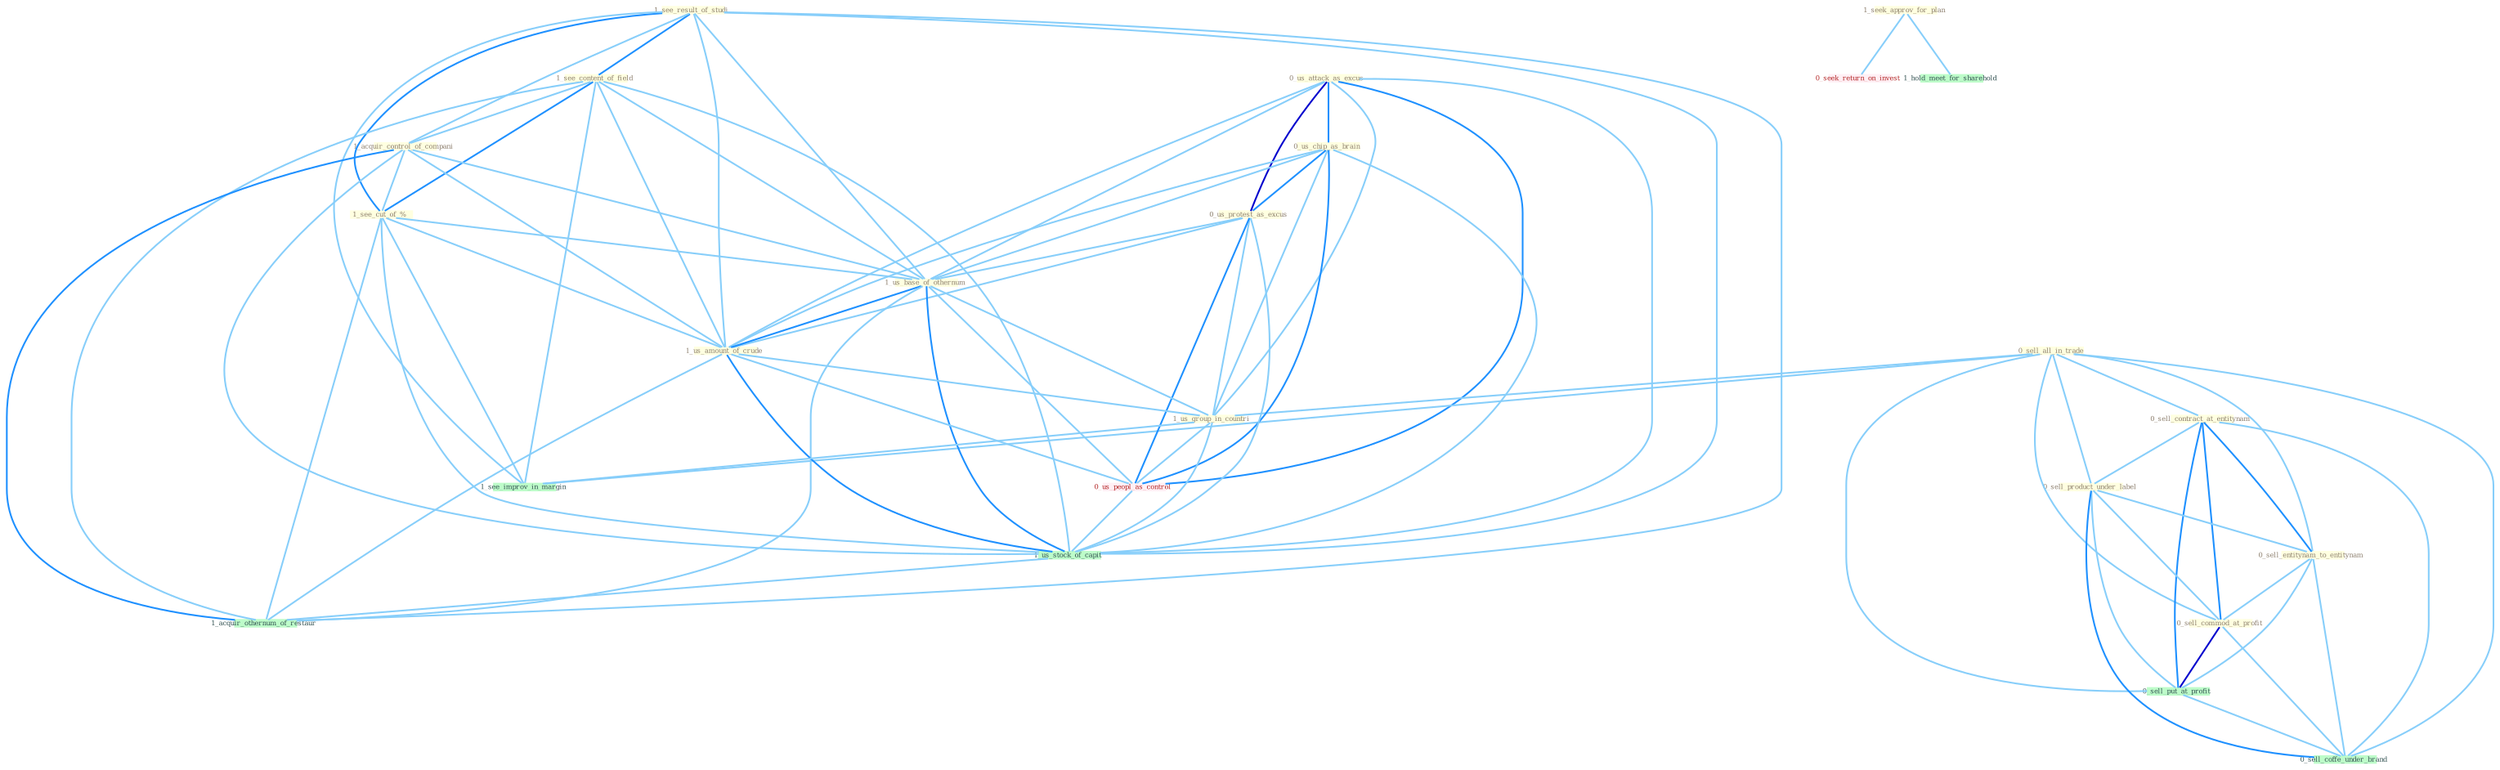 Graph G{ 
    node
    [shape=polygon,style=filled,width=.5,height=.06,color="#BDFCC9",fixedsize=true,fontsize=4,
    fontcolor="#2f4f4f"];
    {node
    [color="#ffffe0", fontcolor="#8b7d6b"] "0_us_attack_as_excus " "0_sell_all_in_trade " "1_see_result_of_studi " "1_see_content_of_field " "0_sell_contract_at_entitynam " "0_sell_product_under_label " "1_acquir_control_of_compani " "1_seek_approv_for_plan " "0_us_chip_as_brain " "0_sell_entitynam_to_entitynam " "0_us_protest_as_excus " "1_see_cut_of_% " "1_us_base_of_othernum " "1_us_amount_of_crude " "0_sell_commod_at_profit " "1_us_group_in_countri "}
{node [color="#fff0f5", fontcolor="#b22222"] "0_us_peopl_as_control " "0_seek_return_on_invest "}
edge [color="#B0E2FF"];

	"0_us_attack_as_excus " -- "0_us_chip_as_brain " [w="2", color="#1e90ff" , len=0.8];
	"0_us_attack_as_excus " -- "0_us_protest_as_excus " [w="3", color="#0000cd" , len=0.6];
	"0_us_attack_as_excus " -- "1_us_base_of_othernum " [w="1", color="#87cefa" ];
	"0_us_attack_as_excus " -- "1_us_amount_of_crude " [w="1", color="#87cefa" ];
	"0_us_attack_as_excus " -- "1_us_group_in_countri " [w="1", color="#87cefa" ];
	"0_us_attack_as_excus " -- "0_us_peopl_as_control " [w="2", color="#1e90ff" , len=0.8];
	"0_us_attack_as_excus " -- "1_us_stock_of_capit " [w="1", color="#87cefa" ];
	"0_sell_all_in_trade " -- "0_sell_contract_at_entitynam " [w="1", color="#87cefa" ];
	"0_sell_all_in_trade " -- "0_sell_product_under_label " [w="1", color="#87cefa" ];
	"0_sell_all_in_trade " -- "0_sell_entitynam_to_entitynam " [w="1", color="#87cefa" ];
	"0_sell_all_in_trade " -- "0_sell_commod_at_profit " [w="1", color="#87cefa" ];
	"0_sell_all_in_trade " -- "1_us_group_in_countri " [w="1", color="#87cefa" ];
	"0_sell_all_in_trade " -- "0_sell_put_at_profit " [w="1", color="#87cefa" ];
	"0_sell_all_in_trade " -- "1_see_improv_in_margin " [w="1", color="#87cefa" ];
	"0_sell_all_in_trade " -- "0_sell_coffe_under_brand " [w="1", color="#87cefa" ];
	"1_see_result_of_studi " -- "1_see_content_of_field " [w="2", color="#1e90ff" , len=0.8];
	"1_see_result_of_studi " -- "1_acquir_control_of_compani " [w="1", color="#87cefa" ];
	"1_see_result_of_studi " -- "1_see_cut_of_% " [w="2", color="#1e90ff" , len=0.8];
	"1_see_result_of_studi " -- "1_us_base_of_othernum " [w="1", color="#87cefa" ];
	"1_see_result_of_studi " -- "1_us_amount_of_crude " [w="1", color="#87cefa" ];
	"1_see_result_of_studi " -- "1_us_stock_of_capit " [w="1", color="#87cefa" ];
	"1_see_result_of_studi " -- "1_see_improv_in_margin " [w="1", color="#87cefa" ];
	"1_see_result_of_studi " -- "1_acquir_othernum_of_restaur " [w="1", color="#87cefa" ];
	"1_see_content_of_field " -- "1_acquir_control_of_compani " [w="1", color="#87cefa" ];
	"1_see_content_of_field " -- "1_see_cut_of_% " [w="2", color="#1e90ff" , len=0.8];
	"1_see_content_of_field " -- "1_us_base_of_othernum " [w="1", color="#87cefa" ];
	"1_see_content_of_field " -- "1_us_amount_of_crude " [w="1", color="#87cefa" ];
	"1_see_content_of_field " -- "1_us_stock_of_capit " [w="1", color="#87cefa" ];
	"1_see_content_of_field " -- "1_see_improv_in_margin " [w="1", color="#87cefa" ];
	"1_see_content_of_field " -- "1_acquir_othernum_of_restaur " [w="1", color="#87cefa" ];
	"0_sell_contract_at_entitynam " -- "0_sell_product_under_label " [w="1", color="#87cefa" ];
	"0_sell_contract_at_entitynam " -- "0_sell_entitynam_to_entitynam " [w="2", color="#1e90ff" , len=0.8];
	"0_sell_contract_at_entitynam " -- "0_sell_commod_at_profit " [w="2", color="#1e90ff" , len=0.8];
	"0_sell_contract_at_entitynam " -- "0_sell_put_at_profit " [w="2", color="#1e90ff" , len=0.8];
	"0_sell_contract_at_entitynam " -- "0_sell_coffe_under_brand " [w="1", color="#87cefa" ];
	"0_sell_product_under_label " -- "0_sell_entitynam_to_entitynam " [w="1", color="#87cefa" ];
	"0_sell_product_under_label " -- "0_sell_commod_at_profit " [w="1", color="#87cefa" ];
	"0_sell_product_under_label " -- "0_sell_put_at_profit " [w="1", color="#87cefa" ];
	"0_sell_product_under_label " -- "0_sell_coffe_under_brand " [w="2", color="#1e90ff" , len=0.8];
	"1_acquir_control_of_compani " -- "1_see_cut_of_% " [w="1", color="#87cefa" ];
	"1_acquir_control_of_compani " -- "1_us_base_of_othernum " [w="1", color="#87cefa" ];
	"1_acquir_control_of_compani " -- "1_us_amount_of_crude " [w="1", color="#87cefa" ];
	"1_acquir_control_of_compani " -- "1_us_stock_of_capit " [w="1", color="#87cefa" ];
	"1_acquir_control_of_compani " -- "1_acquir_othernum_of_restaur " [w="2", color="#1e90ff" , len=0.8];
	"1_seek_approv_for_plan " -- "0_seek_return_on_invest " [w="1", color="#87cefa" ];
	"1_seek_approv_for_plan " -- "1_hold_meet_for_sharehold " [w="1", color="#87cefa" ];
	"0_us_chip_as_brain " -- "0_us_protest_as_excus " [w="2", color="#1e90ff" , len=0.8];
	"0_us_chip_as_brain " -- "1_us_base_of_othernum " [w="1", color="#87cefa" ];
	"0_us_chip_as_brain " -- "1_us_amount_of_crude " [w="1", color="#87cefa" ];
	"0_us_chip_as_brain " -- "1_us_group_in_countri " [w="1", color="#87cefa" ];
	"0_us_chip_as_brain " -- "0_us_peopl_as_control " [w="2", color="#1e90ff" , len=0.8];
	"0_us_chip_as_brain " -- "1_us_stock_of_capit " [w="1", color="#87cefa" ];
	"0_sell_entitynam_to_entitynam " -- "0_sell_commod_at_profit " [w="1", color="#87cefa" ];
	"0_sell_entitynam_to_entitynam " -- "0_sell_put_at_profit " [w="1", color="#87cefa" ];
	"0_sell_entitynam_to_entitynam " -- "0_sell_coffe_under_brand " [w="1", color="#87cefa" ];
	"0_us_protest_as_excus " -- "1_us_base_of_othernum " [w="1", color="#87cefa" ];
	"0_us_protest_as_excus " -- "1_us_amount_of_crude " [w="1", color="#87cefa" ];
	"0_us_protest_as_excus " -- "1_us_group_in_countri " [w="1", color="#87cefa" ];
	"0_us_protest_as_excus " -- "0_us_peopl_as_control " [w="2", color="#1e90ff" , len=0.8];
	"0_us_protest_as_excus " -- "1_us_stock_of_capit " [w="1", color="#87cefa" ];
	"1_see_cut_of_% " -- "1_us_base_of_othernum " [w="1", color="#87cefa" ];
	"1_see_cut_of_% " -- "1_us_amount_of_crude " [w="1", color="#87cefa" ];
	"1_see_cut_of_% " -- "1_us_stock_of_capit " [w="1", color="#87cefa" ];
	"1_see_cut_of_% " -- "1_see_improv_in_margin " [w="1", color="#87cefa" ];
	"1_see_cut_of_% " -- "1_acquir_othernum_of_restaur " [w="1", color="#87cefa" ];
	"1_us_base_of_othernum " -- "1_us_amount_of_crude " [w="2", color="#1e90ff" , len=0.8];
	"1_us_base_of_othernum " -- "1_us_group_in_countri " [w="1", color="#87cefa" ];
	"1_us_base_of_othernum " -- "0_us_peopl_as_control " [w="1", color="#87cefa" ];
	"1_us_base_of_othernum " -- "1_us_stock_of_capit " [w="2", color="#1e90ff" , len=0.8];
	"1_us_base_of_othernum " -- "1_acquir_othernum_of_restaur " [w="1", color="#87cefa" ];
	"1_us_amount_of_crude " -- "1_us_group_in_countri " [w="1", color="#87cefa" ];
	"1_us_amount_of_crude " -- "0_us_peopl_as_control " [w="1", color="#87cefa" ];
	"1_us_amount_of_crude " -- "1_us_stock_of_capit " [w="2", color="#1e90ff" , len=0.8];
	"1_us_amount_of_crude " -- "1_acquir_othernum_of_restaur " [w="1", color="#87cefa" ];
	"0_sell_commod_at_profit " -- "0_sell_put_at_profit " [w="3", color="#0000cd" , len=0.6];
	"0_sell_commod_at_profit " -- "0_sell_coffe_under_brand " [w="1", color="#87cefa" ];
	"1_us_group_in_countri " -- "0_us_peopl_as_control " [w="1", color="#87cefa" ];
	"1_us_group_in_countri " -- "1_us_stock_of_capit " [w="1", color="#87cefa" ];
	"1_us_group_in_countri " -- "1_see_improv_in_margin " [w="1", color="#87cefa" ];
	"0_us_peopl_as_control " -- "1_us_stock_of_capit " [w="1", color="#87cefa" ];
	"0_sell_put_at_profit " -- "0_sell_coffe_under_brand " [w="1", color="#87cefa" ];
	"1_us_stock_of_capit " -- "1_acquir_othernum_of_restaur " [w="1", color="#87cefa" ];
}